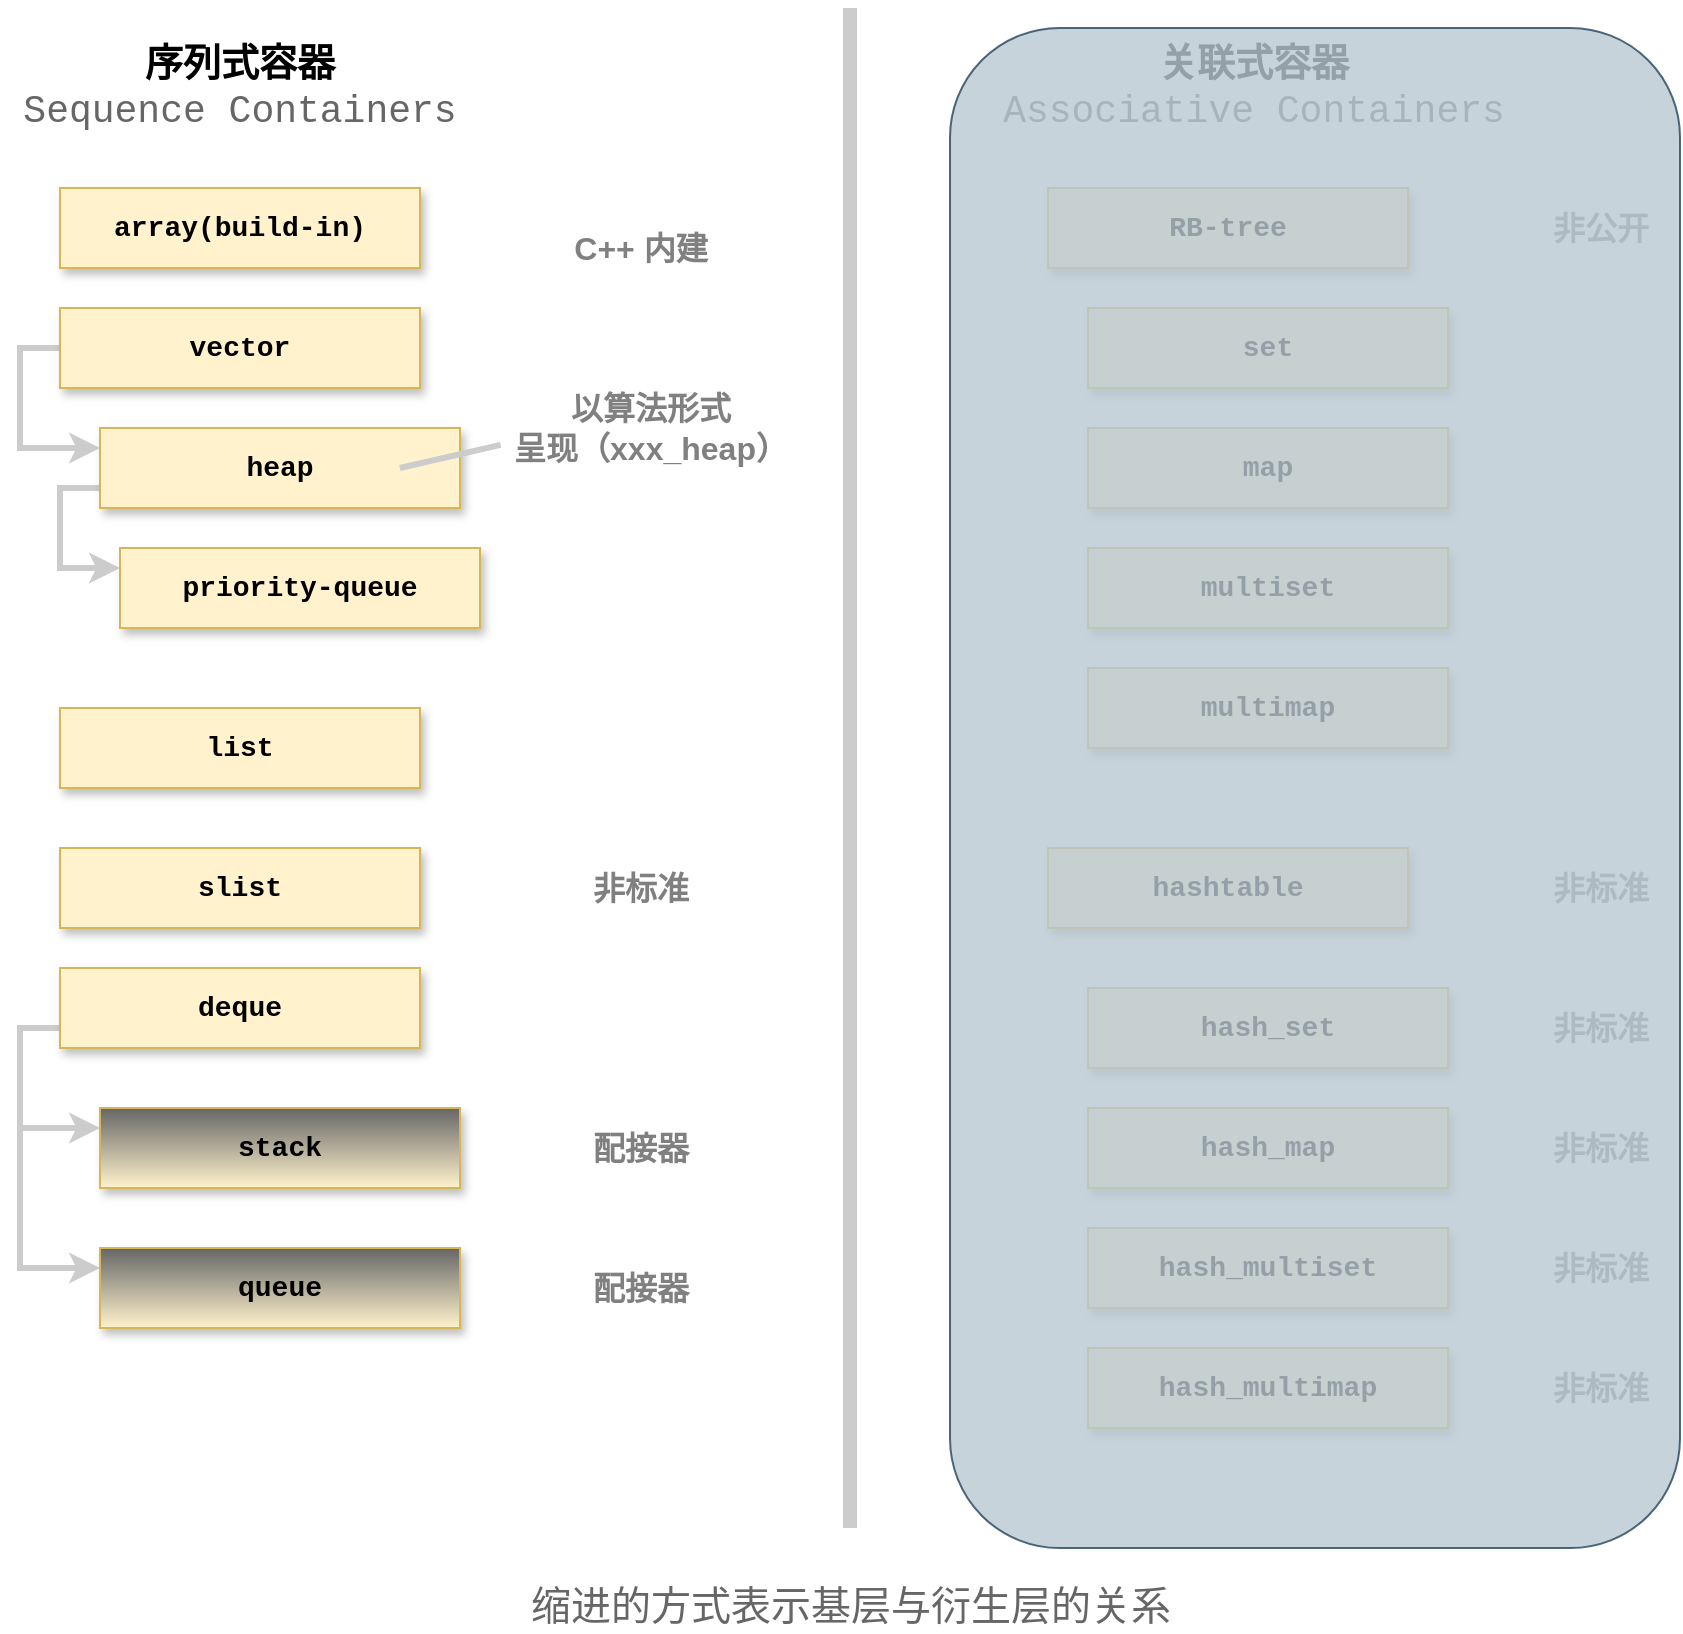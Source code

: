 <mxfile version="14.7.6" type="device"><diagram id="-6jbr_5XOlCIHC9Z4vPj" name="Page-1"><mxGraphModel dx="894" dy="542" grid="1" gridSize="10" guides="1" tooltips="1" connect="1" arrows="1" fold="1" page="1" pageScale="1" pageWidth="850" pageHeight="1100" math="0" shadow="0"><root><mxCell id="0"/><mxCell id="1" parent="0"/><mxCell id="2" value="&lt;b&gt;&lt;font style=&quot;font-size: 14px&quot; face=&quot;Courier New&quot;&gt;array(build-in)&lt;/font&gt;&lt;/b&gt;" style="rounded=0;whiteSpace=wrap;html=1;fillColor=#fff2cc;strokeColor=#d6b656;gradientDirection=north;shadow=1;" parent="1" vertex="1"><mxGeometry x="30" y="120" width="180" height="40" as="geometry"/></mxCell><mxCell id="3" value="&lt;font face=&quot;Courier New&quot; style=&quot;font-size: 19px&quot;&gt;&lt;b&gt;序列式容器&lt;/b&gt;&lt;br&gt;&lt;font style=&quot;font-size: 19px&quot; color=&quot;#666666&quot;&gt;Sequence Containers&lt;/font&gt;&lt;br&gt;&lt;/font&gt;" style="text;html=1;strokeColor=none;fillColor=none;align=center;verticalAlign=middle;whiteSpace=wrap;rounded=0;" parent="1" vertex="1"><mxGeometry y="50" width="240" height="40" as="geometry"/></mxCell><mxCell id="4" value="&lt;font face=&quot;Courier New&quot; style=&quot;font-size: 19px&quot;&gt;&lt;b&gt;关联式容器&lt;/b&gt;&lt;br&gt;&lt;font style=&quot;font-size: 19px&quot; color=&quot;#666666&quot;&gt;Associative Containers&lt;/font&gt;&lt;br&gt;&lt;/font&gt;" style="text;html=1;strokeColor=none;fillColor=none;align=center;verticalAlign=middle;whiteSpace=wrap;rounded=0;" parent="1" vertex="1"><mxGeometry x="494" y="50" width="266" height="40" as="geometry"/></mxCell><mxCell id="17" style="edgeStyle=orthogonalEdgeStyle;rounded=0;orthogonalLoop=1;jettySize=auto;html=1;exitX=0;exitY=0.5;exitDx=0;exitDy=0;entryX=0;entryY=0.25;entryDx=0;entryDy=0;strokeColor=#CCCCCC;strokeWidth=3;" parent="1" source="5" target="6" edge="1"><mxGeometry relative="1" as="geometry"/></mxCell><mxCell id="5" value="&lt;b&gt;&lt;font style=&quot;font-size: 14px&quot; face=&quot;Courier New&quot;&gt;vector&lt;/font&gt;&lt;/b&gt;" style="rounded=0;whiteSpace=wrap;html=1;fillColor=#fff2cc;strokeColor=#d6b656;gradientDirection=north;shadow=1;" parent="1" vertex="1"><mxGeometry x="30" y="180" width="180" height="40" as="geometry"/></mxCell><mxCell id="18" style="edgeStyle=orthogonalEdgeStyle;rounded=0;orthogonalLoop=1;jettySize=auto;html=1;exitX=0;exitY=0.75;exitDx=0;exitDy=0;entryX=0;entryY=0.25;entryDx=0;entryDy=0;strokeColor=#CCCCCC;strokeWidth=3;" parent="1" source="6" target="7" edge="1"><mxGeometry relative="1" as="geometry"/></mxCell><mxCell id="6" value="&lt;b&gt;&lt;font style=&quot;font-size: 14px&quot; face=&quot;Courier New&quot;&gt;heap&lt;/font&gt;&lt;/b&gt;" style="rounded=0;whiteSpace=wrap;html=1;fillColor=#fff2cc;strokeColor=#d6b656;gradientDirection=north;shadow=1;" parent="1" vertex="1"><mxGeometry x="50" y="240" width="180" height="40" as="geometry"/></mxCell><mxCell id="7" value="&lt;b&gt;&lt;font style=&quot;font-size: 14px&quot; face=&quot;Courier New&quot;&gt;priority-queue&lt;/font&gt;&lt;/b&gt;" style="rounded=0;whiteSpace=wrap;html=1;fillColor=#fff2cc;strokeColor=#d6b656;gradientDirection=north;shadow=1;" parent="1" vertex="1"><mxGeometry x="60" y="300" width="180" height="40" as="geometry"/></mxCell><mxCell id="8" value="&lt;b&gt;&lt;font style=&quot;font-size: 14px&quot; face=&quot;Courier New&quot;&gt;list&lt;/font&gt;&lt;/b&gt;" style="rounded=0;whiteSpace=wrap;html=1;fillColor=#fff2cc;strokeColor=#d6b656;gradientDirection=north;shadow=1;" parent="1" vertex="1"><mxGeometry x="30" y="380" width="180" height="40" as="geometry"/></mxCell><mxCell id="9" value="&lt;b&gt;&lt;font style=&quot;font-size: 14px&quot; face=&quot;Courier New&quot;&gt;slist&lt;/font&gt;&lt;/b&gt;" style="rounded=0;whiteSpace=wrap;html=1;fillColor=#fff2cc;strokeColor=#d6b656;gradientDirection=north;shadow=1;" parent="1" vertex="1"><mxGeometry x="30" y="450" width="180" height="40" as="geometry"/></mxCell><mxCell id="19" style="edgeStyle=orthogonalEdgeStyle;rounded=0;orthogonalLoop=1;jettySize=auto;html=1;exitX=0;exitY=0.75;exitDx=0;exitDy=0;entryX=0;entryY=0.25;entryDx=0;entryDy=0;strokeColor=#CCCCCC;strokeWidth=3;" parent="1" source="10" target="11" edge="1"><mxGeometry relative="1" as="geometry"/></mxCell><mxCell id="20" style="edgeStyle=orthogonalEdgeStyle;rounded=0;orthogonalLoop=1;jettySize=auto;html=1;entryX=0;entryY=0.25;entryDx=0;entryDy=0;strokeColor=#CCCCCC;strokeWidth=3;" parent="1" source="10" target="12" edge="1"><mxGeometry relative="1" as="geometry"><Array as="points"><mxPoint x="10" y="540"/><mxPoint x="10" y="660"/></Array></mxGeometry></mxCell><mxCell id="10" value="&lt;b&gt;&lt;font style=&quot;font-size: 14px&quot; face=&quot;Courier New&quot;&gt;deque&lt;/font&gt;&lt;/b&gt;" style="rounded=0;whiteSpace=wrap;html=1;fillColor=#fff2cc;strokeColor=#d6b656;gradientDirection=north;shadow=1;" parent="1" vertex="1"><mxGeometry x="30" y="510" width="180" height="40" as="geometry"/></mxCell><mxCell id="11" value="&lt;b&gt;&lt;font style=&quot;font-size: 14px&quot; face=&quot;Courier New&quot;&gt;stack&lt;/font&gt;&lt;/b&gt;" style="rounded=0;whiteSpace=wrap;html=1;fillColor=#fff2cc;strokeColor=#d6b656;gradientDirection=north;shadow=1;gradientColor=#666666;" parent="1" vertex="1"><mxGeometry x="50" y="580" width="180" height="40" as="geometry"/></mxCell><mxCell id="12" value="&lt;b&gt;&lt;font style=&quot;font-size: 14px&quot; face=&quot;Courier New&quot;&gt;queue&lt;/font&gt;&lt;/b&gt;" style="rounded=0;whiteSpace=wrap;html=1;fillColor=#fff2cc;strokeColor=#d6b656;gradientDirection=north;shadow=1;gradientColor=#666666;" parent="1" vertex="1"><mxGeometry x="50" y="650" width="180" height="40" as="geometry"/></mxCell><mxCell id="13" value="&lt;b&gt;&lt;font color=&quot;#808080&quot; style=&quot;font-size: 16px&quot;&gt;C++ 内建&lt;/font&gt;&lt;/b&gt;" style="text;html=1;align=center;verticalAlign=middle;resizable=0;points=[];autosize=1;" parent="1" vertex="1"><mxGeometry x="280" y="140" width="80" height="20" as="geometry"/></mxCell><mxCell id="21" value="" style="endArrow=none;html=1;strokeColor=#CCCCCC;strokeWidth=3;exitX=0.833;exitY=0.5;exitDx=0;exitDy=0;exitPerimeter=0;entryX=0.002;entryY=0.71;entryDx=0;entryDy=0;entryPerimeter=0;" parent="1" source="6" target="23" edge="1"><mxGeometry width="50" height="50" relative="1" as="geometry"><mxPoint x="250" y="250" as="sourcePoint"/><mxPoint x="250" y="230" as="targetPoint"/></mxGeometry></mxCell><mxCell id="23" value="&lt;font color=&quot;#808080&quot;&gt;&lt;span style=&quot;font-size: 16px&quot;&gt;&lt;b&gt;以算法形式&lt;br&gt;呈现（xxx_heap）&lt;br&gt;&lt;/b&gt;&lt;/span&gt;&lt;/font&gt;" style="text;html=1;align=center;verticalAlign=middle;resizable=0;points=[];autosize=1;" parent="1" vertex="1"><mxGeometry x="250" y="220" width="150" height="40" as="geometry"/></mxCell><mxCell id="25" value="&lt;font color=&quot;#808080&quot;&gt;&lt;span style=&quot;font-size: 16px&quot;&gt;&lt;b&gt;非标准&lt;/b&gt;&lt;/span&gt;&lt;/font&gt;" style="text;html=1;align=center;verticalAlign=middle;resizable=0;points=[];autosize=1;" parent="1" vertex="1"><mxGeometry x="290" y="460" width="60" height="20" as="geometry"/></mxCell><mxCell id="26" value="&lt;b&gt;&lt;font color=&quot;#808080&quot; style=&quot;font-size: 16px&quot;&gt;配接器&lt;/font&gt;&lt;/b&gt;" style="text;html=1;align=center;verticalAlign=middle;resizable=0;points=[];autosize=1;" parent="1" vertex="1"><mxGeometry x="290" y="590" width="60" height="20" as="geometry"/></mxCell><mxCell id="27" value="&lt;b&gt;&lt;font color=&quot;#808080&quot; style=&quot;font-size: 16px&quot;&gt;配接器&lt;/font&gt;&lt;/b&gt;" style="text;html=1;align=center;verticalAlign=middle;resizable=0;points=[];autosize=1;" parent="1" vertex="1"><mxGeometry x="290" y="660" width="60" height="20" as="geometry"/></mxCell><mxCell id="28" value="&lt;b&gt;&lt;font style=&quot;font-size: 14px&quot; face=&quot;Courier New&quot;&gt;RB-tree&lt;/font&gt;&lt;/b&gt;" style="rounded=0;whiteSpace=wrap;html=1;fillColor=#fff2cc;strokeColor=#d6b656;gradientDirection=north;shadow=1;" parent="1" vertex="1"><mxGeometry x="524" y="120" width="180" height="40" as="geometry"/></mxCell><mxCell id="29" value="&lt;b&gt;&lt;font style=&quot;font-size: 14px&quot; face=&quot;Courier New&quot;&gt;set&lt;/font&gt;&lt;/b&gt;" style="rounded=0;whiteSpace=wrap;html=1;fillColor=#fff2cc;strokeColor=#d6b656;gradientDirection=north;shadow=1;" parent="1" vertex="1"><mxGeometry x="544" y="180" width="180" height="40" as="geometry"/></mxCell><mxCell id="30" value="&lt;b&gt;&lt;font style=&quot;font-size: 14px&quot; face=&quot;Courier New&quot;&gt;map&lt;/font&gt;&lt;/b&gt;" style="rounded=0;whiteSpace=wrap;html=1;fillColor=#fff2cc;strokeColor=#d6b656;gradientDirection=north;shadow=1;" parent="1" vertex="1"><mxGeometry x="544" y="240" width="180" height="40" as="geometry"/></mxCell><mxCell id="31" value="&lt;b&gt;&lt;font style=&quot;font-size: 14px&quot; face=&quot;Courier New&quot;&gt;multiset&lt;/font&gt;&lt;/b&gt;" style="rounded=0;whiteSpace=wrap;html=1;fillColor=#fff2cc;strokeColor=#d6b656;gradientDirection=north;shadow=1;" parent="1" vertex="1"><mxGeometry x="544" y="300" width="180" height="40" as="geometry"/></mxCell><mxCell id="32" value="&lt;b&gt;&lt;font style=&quot;font-size: 14px&quot; face=&quot;Courier New&quot;&gt;multimap&lt;/font&gt;&lt;/b&gt;" style="rounded=0;whiteSpace=wrap;html=1;fillColor=#fff2cc;strokeColor=#d6b656;gradientDirection=north;shadow=1;" parent="1" vertex="1"><mxGeometry x="544" y="360" width="180" height="40" as="geometry"/></mxCell><mxCell id="33" value="&lt;b&gt;&lt;font style=&quot;font-size: 14px&quot; face=&quot;Courier New&quot;&gt;hashtable&lt;/font&gt;&lt;/b&gt;" style="rounded=0;whiteSpace=wrap;html=1;fillColor=#fff2cc;strokeColor=#d6b656;gradientDirection=north;shadow=1;" parent="1" vertex="1"><mxGeometry x="524" y="450" width="180" height="40" as="geometry"/></mxCell><mxCell id="35" value="&lt;b&gt;&lt;font style=&quot;font-size: 14px&quot; face=&quot;Courier New&quot;&gt;hash_set&lt;/font&gt;&lt;/b&gt;" style="rounded=0;whiteSpace=wrap;html=1;fillColor=#fff2cc;strokeColor=#d6b656;gradientDirection=north;shadow=1;" parent="1" vertex="1"><mxGeometry x="544" y="520" width="180" height="40" as="geometry"/></mxCell><mxCell id="36" value="&lt;b&gt;&lt;font style=&quot;font-size: 14px&quot; face=&quot;Courier New&quot;&gt;hash_map&lt;/font&gt;&lt;/b&gt;" style="rounded=0;whiteSpace=wrap;html=1;fillColor=#fff2cc;strokeColor=#d6b656;gradientDirection=north;shadow=1;" parent="1" vertex="1"><mxGeometry x="544" y="580" width="180" height="40" as="geometry"/></mxCell><mxCell id="37" value="&lt;b&gt;&lt;font style=&quot;font-size: 14px&quot; face=&quot;Courier New&quot;&gt;hash_multiset&lt;/font&gt;&lt;/b&gt;" style="rounded=0;whiteSpace=wrap;html=1;fillColor=#fff2cc;strokeColor=#d6b656;gradientDirection=north;shadow=1;" parent="1" vertex="1"><mxGeometry x="544" y="640" width="180" height="40" as="geometry"/></mxCell><mxCell id="38" value="&lt;b&gt;&lt;font style=&quot;font-size: 14px&quot; face=&quot;Courier New&quot;&gt;hash_multimap&lt;/font&gt;&lt;/b&gt;" style="rounded=0;whiteSpace=wrap;html=1;fillColor=#fff2cc;strokeColor=#d6b656;gradientDirection=north;shadow=1;" parent="1" vertex="1"><mxGeometry x="544" y="700" width="180" height="40" as="geometry"/></mxCell><mxCell id="39" value="" style="endArrow=none;html=1;strokeColor=#CCCCCC;strokeWidth=7;" parent="1" edge="1"><mxGeometry width="50" height="50" relative="1" as="geometry"><mxPoint x="425" y="790" as="sourcePoint"/><mxPoint x="425" y="30" as="targetPoint"/></mxGeometry></mxCell><mxCell id="41" value="&lt;b&gt;&lt;font color=&quot;#808080&quot; style=&quot;font-size: 16px&quot;&gt;非公开&lt;/font&gt;&lt;/b&gt;" style="text;html=1;align=center;verticalAlign=middle;resizable=0;points=[];autosize=1;" parent="1" vertex="1"><mxGeometry x="770" y="130" width="60" height="20" as="geometry"/></mxCell><mxCell id="42" value="&lt;b&gt;&lt;font color=&quot;#808080&quot; style=&quot;font-size: 16px&quot;&gt;非标准&lt;/font&gt;&lt;/b&gt;" style="text;html=1;align=center;verticalAlign=middle;resizable=0;points=[];autosize=1;" parent="1" vertex="1"><mxGeometry x="770" y="460" width="60" height="20" as="geometry"/></mxCell><mxCell id="43" value="&lt;b&gt;&lt;font color=&quot;#808080&quot; style=&quot;font-size: 16px&quot;&gt;非标准&lt;/font&gt;&lt;/b&gt;" style="text;html=1;align=center;verticalAlign=middle;resizable=0;points=[];autosize=1;" parent="1" vertex="1"><mxGeometry x="770" y="530" width="60" height="20" as="geometry"/></mxCell><mxCell id="44" value="&lt;b&gt;&lt;font color=&quot;#808080&quot; style=&quot;font-size: 16px&quot;&gt;非标准&lt;/font&gt;&lt;/b&gt;" style="text;html=1;align=center;verticalAlign=middle;resizable=0;points=[];autosize=1;" parent="1" vertex="1"><mxGeometry x="770" y="590" width="60" height="20" as="geometry"/></mxCell><mxCell id="45" value="&lt;b&gt;&lt;font color=&quot;#808080&quot; style=&quot;font-size: 16px&quot;&gt;非标准&lt;/font&gt;&lt;/b&gt;" style="text;html=1;align=center;verticalAlign=middle;resizable=0;points=[];autosize=1;" parent="1" vertex="1"><mxGeometry x="770" y="650" width="60" height="20" as="geometry"/></mxCell><mxCell id="46" value="&lt;b&gt;&lt;font color=&quot;#808080&quot; style=&quot;font-size: 16px&quot;&gt;非标准&lt;/font&gt;&lt;/b&gt;" style="text;html=1;align=center;verticalAlign=middle;resizable=0;points=[];autosize=1;" parent="1" vertex="1"><mxGeometry x="770" y="710" width="60" height="20" as="geometry"/></mxCell><mxCell id="47" value="&lt;font style=&quot;font-size: 20px&quot; face=&quot;Courier New&quot; color=&quot;#666666&quot;&gt;缩进的方式表示基层与衍生层的关系&lt;/font&gt;" style="text;html=1;align=center;verticalAlign=middle;resizable=0;points=[];autosize=1;" parent="1" vertex="1"><mxGeometry x="255" y="820" width="340" height="20" as="geometry"/></mxCell><mxCell id="jK4XCa-MihfBuzAqdtIs-48" value="" style="rounded=1;whiteSpace=wrap;html=1;fillColor=#bac8d3;strokeColor=#23445d;opacity=80;" parent="1" vertex="1"><mxGeometry x="475" y="40" width="365" height="760" as="geometry"/></mxCell></root></mxGraphModel></diagram></mxfile>